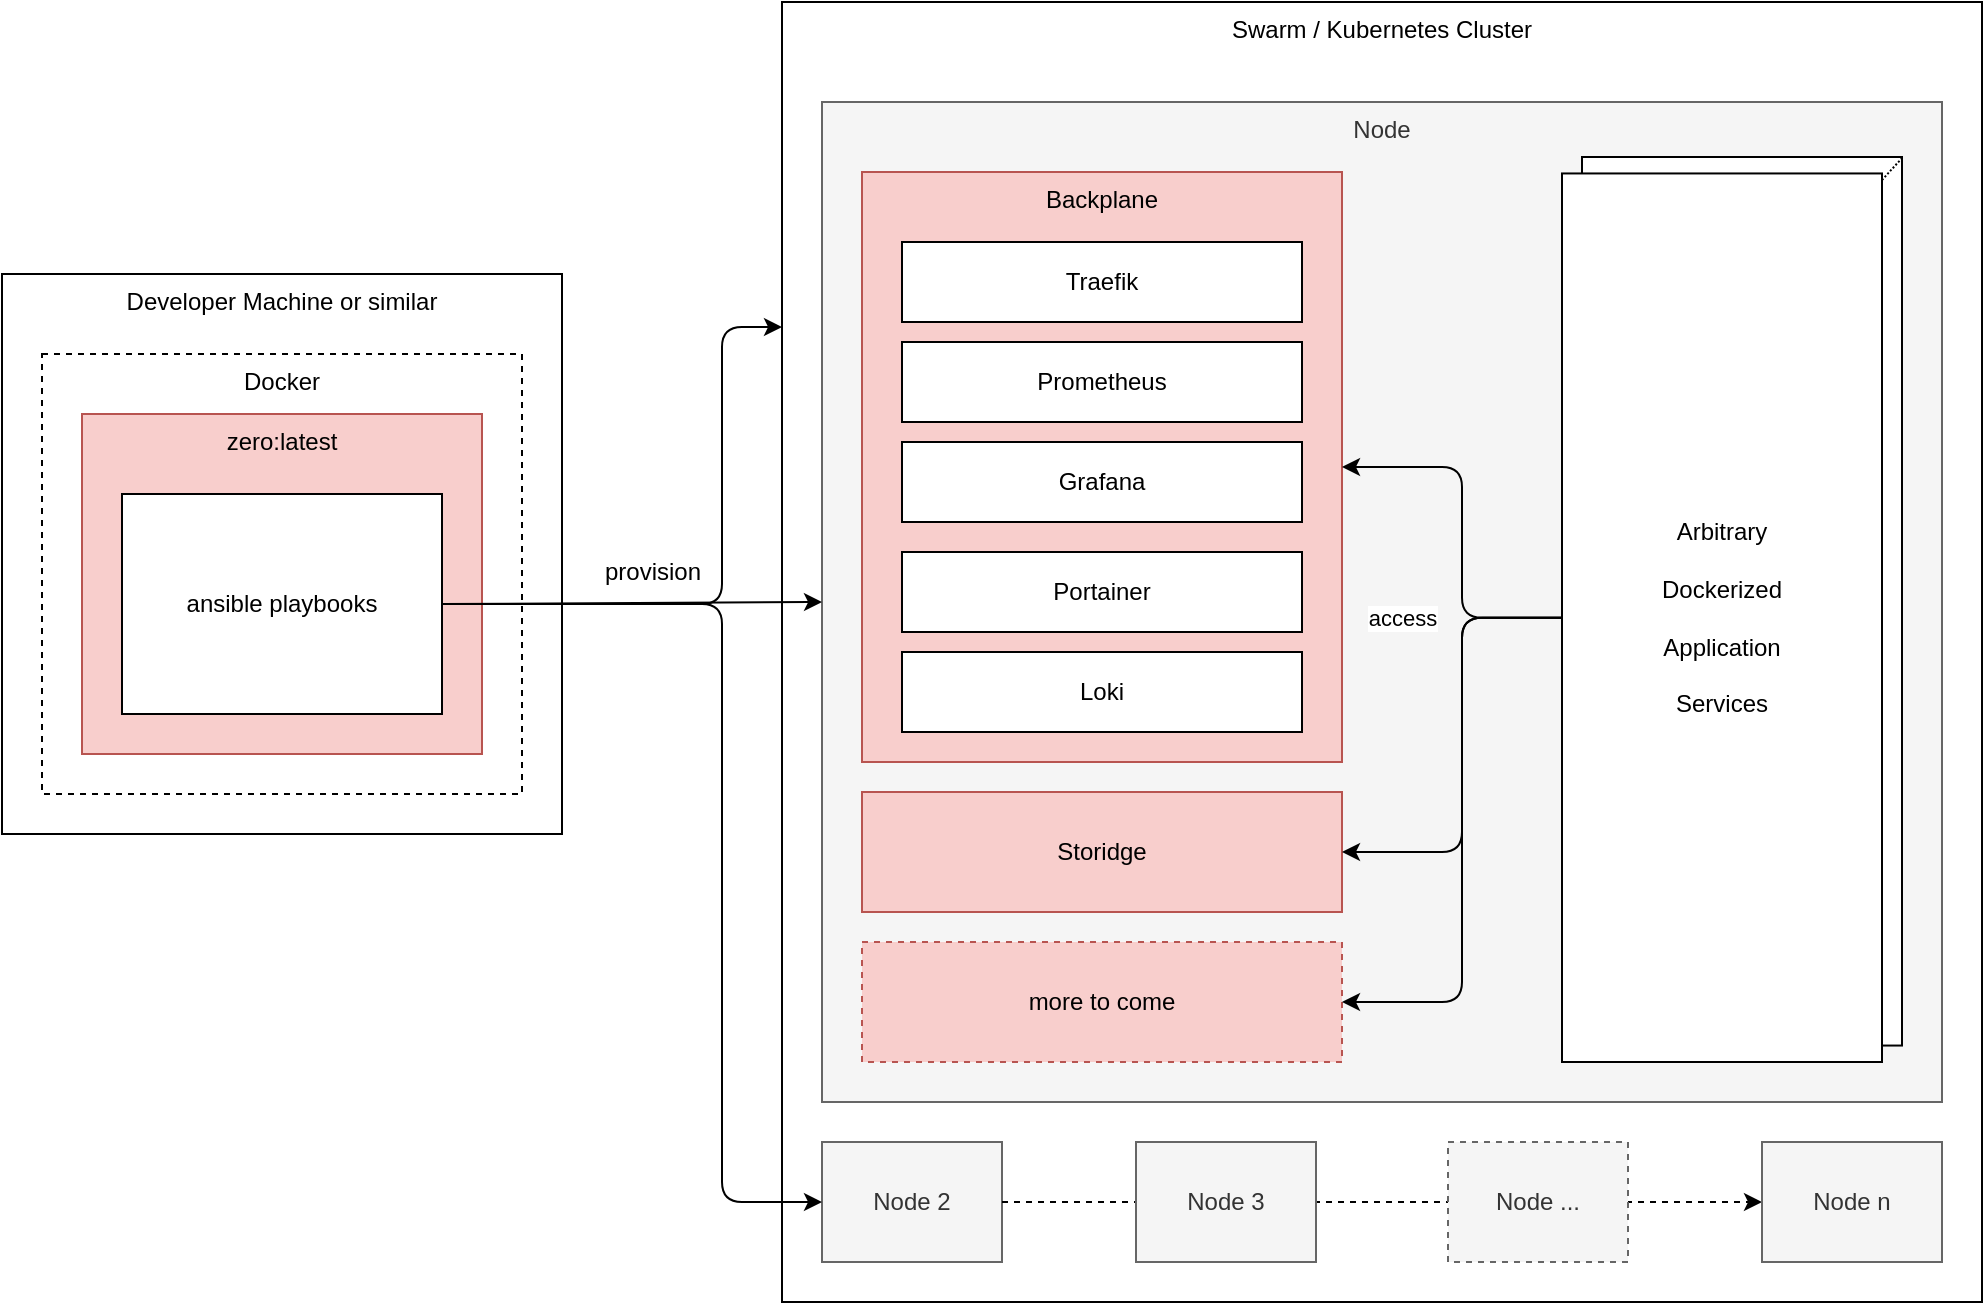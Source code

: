 <mxfile version="12.4.2" type="device" pages="1"><diagram id="-d031wWxpFYVvuOwVfUv" name="Page-1"><mxGraphModel dx="1106" dy="1003" grid="1" gridSize="10" guides="1" tooltips="1" connect="1" arrows="1" fold="1" page="1" pageScale="1" pageWidth="827" pageHeight="1169" math="0" shadow="0"><root><mxCell id="0"/><mxCell id="1" parent="0"/><mxCell id="BR3WjfYjUayY1CO027hh-2" value="Swarm / Kubernetes Cluster" style="rounded=0;whiteSpace=wrap;html=1;verticalAlign=top;" parent="1" vertex="1"><mxGeometry x="490" y="100" width="600" height="650" as="geometry"/></mxCell><mxCell id="BR3WjfYjUayY1CO027hh-3" value="Developer Machine or similar" style="rounded=0;whiteSpace=wrap;html=1;verticalAlign=top;" parent="1" vertex="1"><mxGeometry x="100" y="236" width="280" height="280" as="geometry"/></mxCell><mxCell id="BR3WjfYjUayY1CO027hh-10" value="Docker" style="rounded=0;whiteSpace=wrap;html=1;verticalAlign=top;dashed=1;" parent="1" vertex="1"><mxGeometry x="120" y="276" width="240" height="220" as="geometry"/></mxCell><mxCell id="BR3WjfYjUayY1CO027hh-12" value="Node" style="rounded=0;whiteSpace=wrap;html=1;verticalAlign=top;align=center;fillColor=#f5f5f5;strokeColor=#666666;fontColor=#333333;" parent="1" vertex="1"><mxGeometry x="510" y="150" width="560" height="500" as="geometry"/></mxCell><mxCell id="BR3WjfYjUayY1CO027hh-17" value="Backplane" style="rounded=0;whiteSpace=wrap;html=1;align=center;verticalAlign=top;fillColor=#f8cecc;strokeColor=#b85450;" parent="1" vertex="1"><mxGeometry x="530" y="185" width="240" height="295" as="geometry"/></mxCell><mxCell id="BR3WjfYjUayY1CO027hh-22" value="zero:latest" style="rounded=0;whiteSpace=wrap;html=1;verticalAlign=top;fillColor=#f8cecc;strokeColor=#b85450;" parent="1" vertex="1"><mxGeometry x="140" y="306" width="200" height="170" as="geometry"/></mxCell><mxCell id="BR3WjfYjUayY1CO027hh-23" value="ansible playbooks" style="rounded=0;whiteSpace=wrap;html=1;verticalAlign=middle;" parent="1" vertex="1"><mxGeometry x="160" y="346" width="160" height="110" as="geometry"/></mxCell><mxCell id="BR3WjfYjUayY1CO027hh-25" value="" style="endArrow=classic;html=1;exitX=1;exitY=0.5;exitDx=0;exitDy=0;entryX=0;entryY=0.5;entryDx=0;entryDy=0;" parent="1" source="BR3WjfYjUayY1CO027hh-23" target="BR3WjfYjUayY1CO027hh-12" edge="1"><mxGeometry width="50" height="50" relative="1" as="geometry"><mxPoint x="390" y="720" as="sourcePoint"/><mxPoint x="490" y="515" as="targetPoint"/></mxGeometry></mxCell><mxCell id="BR3WjfYjUayY1CO027hh-26" value="provision" style="text;html=1;align=center;verticalAlign=middle;resizable=0;points=[];;labelBackgroundColor=#ffffff;" parent="BR3WjfYjUayY1CO027hh-25" vertex="1" connectable="0"><mxGeometry x="0.694" y="1" relative="1" as="geometry"><mxPoint x="-56.4" y="-14.0" as="offset"/></mxGeometry></mxCell><mxCell id="BR3WjfYjUayY1CO027hh-30" value="Traefik" style="rounded=0;whiteSpace=wrap;html=1;verticalAlign=middle;" parent="1" vertex="1"><mxGeometry x="550" y="220" width="200" height="40" as="geometry"/></mxCell><mxCell id="BR3WjfYjUayY1CO027hh-31" value="Prometheus" style="rounded=0;whiteSpace=wrap;html=1;verticalAlign=middle;" parent="1" vertex="1"><mxGeometry x="550" y="270" width="200" height="40" as="geometry"/></mxCell><mxCell id="BR3WjfYjUayY1CO027hh-33" value="Node 2" style="rounded=0;whiteSpace=wrap;html=1;verticalAlign=middle;fillColor=#f5f5f5;strokeColor=#666666;fontColor=#333333;" parent="1" vertex="1"><mxGeometry x="510" y="670" width="90" height="60" as="geometry"/></mxCell><mxCell id="BR3WjfYjUayY1CO027hh-38" value="Storidge" style="rounded=0;whiteSpace=wrap;html=1;verticalAlign=middle;fillColor=#f8cecc;strokeColor=#b85450;" parent="1" vertex="1"><mxGeometry x="530" y="495" width="240" height="60" as="geometry"/></mxCell><mxCell id="BR3WjfYjUayY1CO027hh-46" value="" style="endArrow=classic;html=1;exitX=0;exitY=0.5;exitDx=0;exitDy=0;entryX=1;entryY=0.5;entryDx=0;entryDy=0;edgeStyle=orthogonalEdgeStyle;" parent="1" source="BR3WjfYjUayY1CO027hh-42" target="BR3WjfYjUayY1CO027hh-38" edge="1"><mxGeometry x="0.466" y="25" width="50" height="50" relative="1" as="geometry"><mxPoint x="280" y="415" as="sourcePoint"/><mxPoint x="500" y="415" as="targetPoint"/><Array as="points"><mxPoint x="830" y="408"/><mxPoint x="830" y="525"/></Array><mxPoint as="offset"/></mxGeometry></mxCell><mxCell id="BR3WjfYjUayY1CO027hh-48" value="" style="group" parent="1" vertex="1" connectable="0"><mxGeometry x="880" y="177.5" width="170" height="452.5" as="geometry"/></mxCell><mxCell id="BR3WjfYjUayY1CO027hh-43" value="Arbitrary&lt;br&gt;dockerized&lt;br&gt;Application&lt;br&gt;Services" style="rounded=0;whiteSpace=wrap;html=1;verticalAlign=middle;" parent="BR3WjfYjUayY1CO027hh-48" vertex="1"><mxGeometry x="10" width="160" height="444.273" as="geometry"/></mxCell><mxCell id="BR3WjfYjUayY1CO027hh-42" value="Arbitrary&lt;br&gt;&lt;br&gt;Dockerized&lt;br&gt;&lt;br&gt;Application&lt;br&gt;&lt;br&gt;Services" style="rounded=0;whiteSpace=wrap;html=1;verticalAlign=middle;" parent="BR3WjfYjUayY1CO027hh-48" vertex="1"><mxGeometry y="8.227" width="160" height="444.273" as="geometry"/></mxCell><mxCell id="BR3WjfYjUayY1CO027hh-44" value="" style="endArrow=none;dashed=1;html=1;dashPattern=1 1;" parent="BR3WjfYjUayY1CO027hh-48" edge="1"><mxGeometry width="50" height="50" relative="1" as="geometry"><mxPoint x="160" y="11.518" as="sourcePoint"/><mxPoint x="170" y="0.548" as="targetPoint"/></mxGeometry></mxCell><mxCell id="BR3WjfYjUayY1CO027hh-49" value="access" style="endArrow=classic;html=1;exitX=0;exitY=0.5;exitDx=0;exitDy=0;entryX=1;entryY=0.5;entryDx=0;entryDy=0;edgeStyle=orthogonalEdgeStyle;" parent="1" source="BR3WjfYjUayY1CO027hh-42" target="BR3WjfYjUayY1CO027hh-17" edge="1"><mxGeometry x="-0.46" y="30" width="50" height="50" relative="1" as="geometry"><mxPoint x="890.4" y="397.6" as="sourcePoint"/><mxPoint x="780" y="570.4" as="targetPoint"/><Array as="points"><mxPoint x="830" y="408"/><mxPoint x="830" y="333"/></Array><mxPoint as="offset"/></mxGeometry></mxCell><mxCell id="BR3WjfYjUayY1CO027hh-53" value="more to come" style="rounded=0;whiteSpace=wrap;html=1;verticalAlign=middle;fillColor=#f8cecc;strokeColor=#b85450;dashed=1;" parent="1" vertex="1"><mxGeometry x="530" y="570" width="240" height="60" as="geometry"/></mxCell><mxCell id="BR3WjfYjUayY1CO027hh-54" value="" style="endArrow=classic;html=1;entryX=0;entryY=0.5;entryDx=0;entryDy=0;exitX=1;exitY=0.5;exitDx=0;exitDy=0;edgeStyle=orthogonalEdgeStyle;" parent="1" source="BR3WjfYjUayY1CO027hh-23" target="BR3WjfYjUayY1CO027hh-33" edge="1"><mxGeometry width="50" height="50" relative="1" as="geometry"><mxPoint x="210" y="710" as="sourcePoint"/><mxPoint x="260" y="660" as="targetPoint"/><Array as="points"><mxPoint x="460" y="401"/><mxPoint x="460" y="700"/></Array></mxGeometry></mxCell><mxCell id="BR3WjfYjUayY1CO027hh-56" value="" style="endArrow=classic;html=1;entryX=0;entryY=0.25;entryDx=0;entryDy=0;exitX=1;exitY=0.5;exitDx=0;exitDy=0;edgeStyle=orthogonalEdgeStyle;" parent="1" source="BR3WjfYjUayY1CO027hh-23" target="BR3WjfYjUayY1CO027hh-2" edge="1"><mxGeometry width="50" height="50" relative="1" as="geometry"><mxPoint x="290" y="260" as="sourcePoint"/><mxPoint x="340" y="210" as="targetPoint"/><Array as="points"><mxPoint x="460" y="401"/><mxPoint x="460" y="263"/></Array></mxGeometry></mxCell><mxCell id="BR3WjfYjUayY1CO027hh-58" value="" style="endArrow=classic;html=1;exitX=0;exitY=0.5;exitDx=0;exitDy=0;entryX=1;entryY=0.5;entryDx=0;entryDy=0;edgeStyle=orthogonalEdgeStyle;" parent="1" source="BR3WjfYjUayY1CO027hh-42" target="BR3WjfYjUayY1CO027hh-53" edge="1"><mxGeometry x="0.466" y="25" width="50" height="50" relative="1" as="geometry"><mxPoint x="890.4" y="397.6" as="sourcePoint"/><mxPoint x="780" y="570.4" as="targetPoint"/><Array as="points"><mxPoint x="830" y="408"/><mxPoint x="830" y="600"/></Array><mxPoint as="offset"/></mxGeometry></mxCell><mxCell id="BR3WjfYjUayY1CO027hh-60" value="Grafana" style="rounded=0;whiteSpace=wrap;html=1;verticalAlign=middle;" parent="1" vertex="1"><mxGeometry x="550" y="320" width="200" height="40" as="geometry"/></mxCell><mxCell id="BR3WjfYjUayY1CO027hh-61" value="Portainer" style="rounded=0;whiteSpace=wrap;html=1;verticalAlign=middle;" parent="1" vertex="1"><mxGeometry x="550" y="375" width="200" height="40" as="geometry"/></mxCell><mxCell id="BR3WjfYjUayY1CO027hh-62" value="Loki" style="rounded=0;whiteSpace=wrap;html=1;verticalAlign=middle;" parent="1" vertex="1"><mxGeometry x="550" y="425" width="200" height="40" as="geometry"/></mxCell><mxCell id="UZUHh3saHPhJH745zXc8-1" value="" style="endArrow=classic;html=1;entryX=0;entryY=0.5;entryDx=0;entryDy=0;exitX=1;exitY=0.5;exitDx=0;exitDy=0;dashed=1;" edge="1" parent="1" source="BR3WjfYjUayY1CO027hh-33" target="BR3WjfYjUayY1CO027hh-36"><mxGeometry width="50" height="50" relative="1" as="geometry"><mxPoint x="320" y="740" as="sourcePoint"/><mxPoint x="370" y="690" as="targetPoint"/></mxGeometry></mxCell><mxCell id="BR3WjfYjUayY1CO027hh-34" value="Node 3" style="rounded=0;whiteSpace=wrap;html=1;verticalAlign=middle;fillColor=#f5f5f5;strokeColor=#666666;fontColor=#333333;" parent="1" vertex="1"><mxGeometry x="667" y="670" width="90" height="60" as="geometry"/></mxCell><mxCell id="BR3WjfYjUayY1CO027hh-36" value="Node n" style="rounded=0;whiteSpace=wrap;html=1;verticalAlign=middle;fillColor=#f5f5f5;strokeColor=#666666;fontColor=#333333;" parent="1" vertex="1"><mxGeometry x="980" y="670" width="90" height="60" as="geometry"/></mxCell><mxCell id="BR3WjfYjUayY1CO027hh-52" value="Node ..." style="rounded=0;whiteSpace=wrap;html=1;verticalAlign=middle;fillColor=#f5f5f5;strokeColor=#666666;fontColor=#333333;dashed=1;" parent="1" vertex="1"><mxGeometry x="823" y="670" width="90" height="60" as="geometry"/></mxCell></root></mxGraphModel></diagram></mxfile>